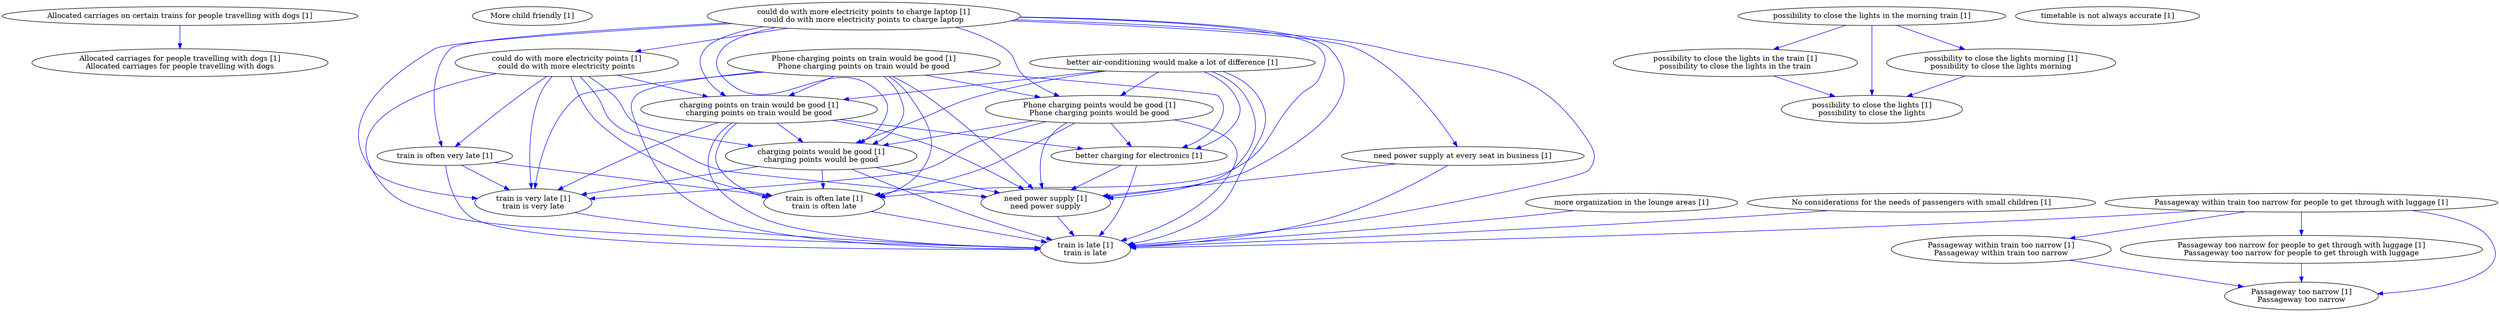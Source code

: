 digraph collapsedGraph {
"Allocated carriages on certain trains for people travelling with dogs [1]""Allocated carriages for people travelling with dogs [1]\nAllocated carriages for people travelling with dogs""More child friendly [1]""No considerations for the needs of passengers with small children [1]""Passageway within train too narrow for people to get through with luggage [1]""Passageway too narrow for people to get through with luggage [1]\nPassageway too narrow for people to get through with luggage""Passageway too narrow [1]\nPassageway too narrow""Passageway within train too narrow [1]\nPassageway within train too narrow""Phone charging points on train would be good [1]\nPhone charging points on train would be good""Phone charging points would be good [1]\nPhone charging points would be good""charging points would be good [1]\ncharging points would be good""charging points on train would be good [1]\ncharging points on train would be good""better air-conditioning would make a lot of difference [1]""better charging for electronics [1]""could do with more electricity points to charge laptop [1]\ncould do with more electricity points to charge laptop""could do with more electricity points [1]\ncould do with more electricity points""more organization in the lounge areas [1]""need power supply at every seat in business [1]""need power supply [1]\nneed power supply""possibility to close the lights in the morning train [1]""possibility to close the lights in the train [1]\npossibility to close the lights in the train""possibility to close the lights [1]\npossibility to close the lights""possibility to close the lights morning [1]\npossibility to close the lights morning""timetable is not always accurate [1]""train is often very late [1]""train is often late [1]\ntrain is often late""train is late [1]\ntrain is late""train is very late [1]\ntrain is very late""Allocated carriages on certain trains for people travelling with dogs [1]" -> "Allocated carriages for people travelling with dogs [1]\nAllocated carriages for people travelling with dogs" [color=blue]
"Passageway within train too narrow for people to get through with luggage [1]" -> "Passageway too narrow for people to get through with luggage [1]\nPassageway too narrow for people to get through with luggage" [color=blue]
"Passageway too narrow for people to get through with luggage [1]\nPassageway too narrow for people to get through with luggage" -> "Passageway too narrow [1]\nPassageway too narrow" [color=blue]
"Passageway within train too narrow for people to get through with luggage [1]" -> "Passageway within train too narrow [1]\nPassageway within train too narrow" [color=blue]
"Passageway within train too narrow [1]\nPassageway within train too narrow" -> "Passageway too narrow [1]\nPassageway too narrow" [color=blue]
"Passageway within train too narrow for people to get through with luggage [1]" -> "Passageway too narrow [1]\nPassageway too narrow" [color=blue]
"Phone charging points on train would be good [1]\nPhone charging points on train would be good" -> "Phone charging points would be good [1]\nPhone charging points would be good" [color=blue]
"Phone charging points would be good [1]\nPhone charging points would be good" -> "charging points would be good [1]\ncharging points would be good" [color=blue]
"Phone charging points on train would be good [1]\nPhone charging points on train would be good" -> "charging points on train would be good [1]\ncharging points on train would be good" [color=blue]
"charging points on train would be good [1]\ncharging points on train would be good" -> "charging points would be good [1]\ncharging points would be good" [color=blue]
"Phone charging points on train would be good [1]\nPhone charging points on train would be good" -> "charging points would be good [1]\ncharging points would be good" [color=blue]
"better air-conditioning would make a lot of difference [1]" -> "Phone charging points would be good [1]\nPhone charging points would be good" [color=blue]
"better air-conditioning would make a lot of difference [1]" -> "charging points would be good [1]\ncharging points would be good" [color=blue]
"better air-conditioning would make a lot of difference [1]" -> "charging points on train would be good [1]\ncharging points on train would be good" [color=blue]
"Phone charging points on train would be good [1]\nPhone charging points on train would be good" -> "better charging for electronics [1]" [color=blue]
"Phone charging points would be good [1]\nPhone charging points would be good" -> "better charging for electronics [1]" [color=blue]
"charging points on train would be good [1]\ncharging points on train would be good" -> "better charging for electronics [1]" [color=blue]
"better air-conditioning would make a lot of difference [1]" -> "better charging for electronics [1]" [color=blue]
"could do with more electricity points to charge laptop [1]\ncould do with more electricity points to charge laptop" -> "could do with more electricity points [1]\ncould do with more electricity points" [color=blue]
"could do with more electricity points to charge laptop [1]\ncould do with more electricity points to charge laptop" -> "Phone charging points would be good [1]\nPhone charging points would be good" [color=blue]
"could do with more electricity points to charge laptop [1]\ncould do with more electricity points to charge laptop" -> "charging points would be good [1]\ncharging points would be good" [color=blue]
"could do with more electricity points to charge laptop [1]\ncould do with more electricity points to charge laptop" -> "charging points on train would be good [1]\ncharging points on train would be good" [color=blue]
"could do with more electricity points [1]\ncould do with more electricity points" -> "charging points would be good [1]\ncharging points would be good" [color=blue]
"could do with more electricity points [1]\ncould do with more electricity points" -> "charging points on train would be good [1]\ncharging points on train would be good" [color=blue]
"need power supply at every seat in business [1]" -> "need power supply [1]\nneed power supply" [color=blue]
"Phone charging points on train would be good [1]\nPhone charging points on train would be good" -> "need power supply [1]\nneed power supply" [color=blue]
"Phone charging points would be good [1]\nPhone charging points would be good" -> "need power supply [1]\nneed power supply" [color=blue]
"charging points would be good [1]\ncharging points would be good" -> "need power supply [1]\nneed power supply" [color=blue]
"charging points on train would be good [1]\ncharging points on train would be good" -> "need power supply [1]\nneed power supply" [color=blue]
"better air-conditioning would make a lot of difference [1]" -> "need power supply [1]\nneed power supply" [color=blue]
"better charging for electronics [1]" -> "need power supply [1]\nneed power supply" [color=blue]
"could do with more electricity points to charge laptop [1]\ncould do with more electricity points to charge laptop" -> "need power supply at every seat in business [1]" [color=blue]
"could do with more electricity points to charge laptop [1]\ncould do with more electricity points to charge laptop" -> "need power supply [1]\nneed power supply" [color=blue]
"could do with more electricity points [1]\ncould do with more electricity points" -> "need power supply [1]\nneed power supply" [color=blue]
"possibility to close the lights in the morning train [1]" -> "possibility to close the lights in the train [1]\npossibility to close the lights in the train" [color=blue]
"possibility to close the lights in the train [1]\npossibility to close the lights in the train" -> "possibility to close the lights [1]\npossibility to close the lights" [color=blue]
"possibility to close the lights in the morning train [1]" -> "possibility to close the lights morning [1]\npossibility to close the lights morning" [color=blue]
"possibility to close the lights morning [1]\npossibility to close the lights morning" -> "possibility to close the lights [1]\npossibility to close the lights" [color=blue]
"possibility to close the lights in the morning train [1]" -> "possibility to close the lights [1]\npossibility to close the lights" [color=blue]
"train is often very late [1]" -> "train is often late [1]\ntrain is often late" [color=blue]
"train is often late [1]\ntrain is often late" -> "train is late [1]\ntrain is late" [color=blue]
"train is often very late [1]" -> "train is very late [1]\ntrain is very late" [color=blue]
"train is very late [1]\ntrain is very late" -> "train is late [1]\ntrain is late" [color=blue]
"train is often very late [1]" -> "train is late [1]\ntrain is late" [color=blue]
"No considerations for the needs of passengers with small children [1]" -> "train is late [1]\ntrain is late" [color=blue]
"Passageway within train too narrow for people to get through with luggage [1]" -> "train is late [1]\ntrain is late" [color=blue]
"Phone charging points on train would be good [1]\nPhone charging points on train would be good" -> "train is often late [1]\ntrain is often late" [color=blue]
"Phone charging points on train would be good [1]\nPhone charging points on train would be good" -> "train is late [1]\ntrain is late" [color=blue]
"Phone charging points on train would be good [1]\nPhone charging points on train would be good" -> "train is very late [1]\ntrain is very late" [color=blue]
"Phone charging points would be good [1]\nPhone charging points would be good" -> "train is often late [1]\ntrain is often late" [color=blue]
"Phone charging points would be good [1]\nPhone charging points would be good" -> "train is late [1]\ntrain is late" [color=blue]
"Phone charging points would be good [1]\nPhone charging points would be good" -> "train is very late [1]\ntrain is very late" [color=blue]
"charging points would be good [1]\ncharging points would be good" -> "train is often late [1]\ntrain is often late" [color=blue]
"charging points would be good [1]\ncharging points would be good" -> "train is late [1]\ntrain is late" [color=blue]
"charging points would be good [1]\ncharging points would be good" -> "train is very late [1]\ntrain is very late" [color=blue]
"charging points on train would be good [1]\ncharging points on train would be good" -> "train is often late [1]\ntrain is often late" [color=blue]
"charging points on train would be good [1]\ncharging points on train would be good" -> "train is late [1]\ntrain is late" [color=blue]
"charging points on train would be good [1]\ncharging points on train would be good" -> "train is very late [1]\ntrain is very late" [color=blue]
"better air-conditioning would make a lot of difference [1]" -> "train is late [1]\ntrain is late" [color=blue]
"better charging for electronics [1]" -> "train is late [1]\ntrain is late" [color=blue]
"could do with more electricity points to charge laptop [1]\ncould do with more electricity points to charge laptop" -> "train is often very late [1]" [color=blue]
"could do with more electricity points to charge laptop [1]\ncould do with more electricity points to charge laptop" -> "train is often late [1]\ntrain is often late" [color=blue]
"could do with more electricity points to charge laptop [1]\ncould do with more electricity points to charge laptop" -> "train is late [1]\ntrain is late" [color=blue]
"could do with more electricity points to charge laptop [1]\ncould do with more electricity points to charge laptop" -> "train is very late [1]\ntrain is very late" [color=blue]
"could do with more electricity points [1]\ncould do with more electricity points" -> "train is often very late [1]" [color=blue]
"could do with more electricity points [1]\ncould do with more electricity points" -> "train is often late [1]\ntrain is often late" [color=blue]
"could do with more electricity points [1]\ncould do with more electricity points" -> "train is late [1]\ntrain is late" [color=blue]
"could do with more electricity points [1]\ncould do with more electricity points" -> "train is very late [1]\ntrain is very late" [color=blue]
"more organization in the lounge areas [1]" -> "train is late [1]\ntrain is late" [color=blue]
"need power supply at every seat in business [1]" -> "train is late [1]\ntrain is late" [color=blue]
"need power supply [1]\nneed power supply" -> "train is late [1]\ntrain is late" [color=blue]
}